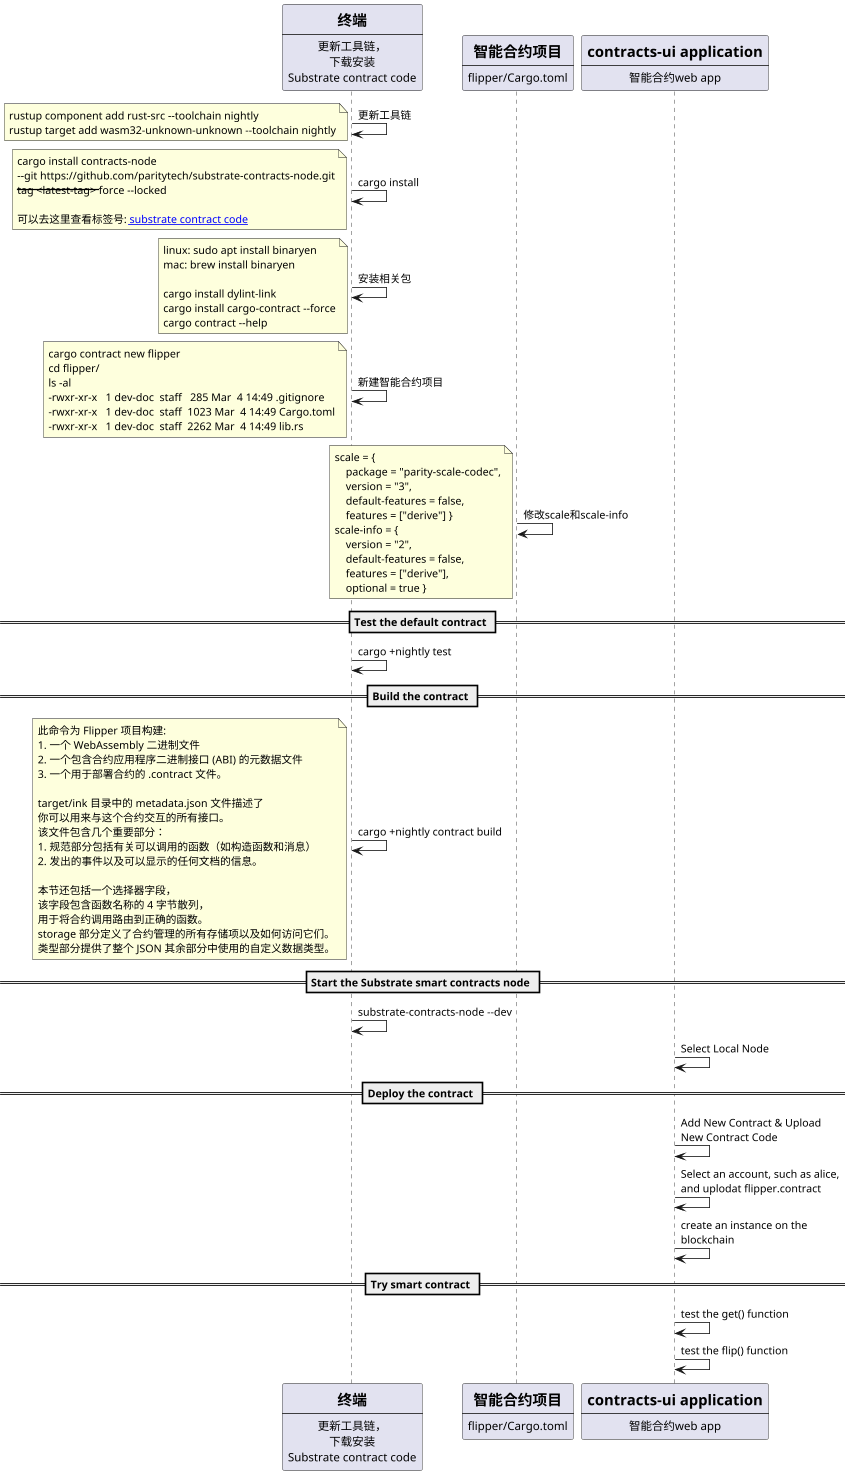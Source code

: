 @startuml
scale 850 width
skinparam maxMessageSize 200
participant terminal [
    =终端
    ----
    更新工具链，
    下载安装
    Substrate contract code
]
participant cargo [
    =智能合约项目
    ----
    flipper/Cargo.toml
]
participant contracts [
    =contracts-ui application
    ----
    智能合约web app
]
terminal -> terminal: 更新工具链
note left
rustup component add rust-src --toolchain nightly
rustup target add wasm32-unknown-unknown --toolchain nightly
end note
terminal -> terminal: cargo install
note left
cargo install contracts-node
--git https://github.com/paritytech/substrate-contracts-node.git
--tag <latest-tag> --force --locked

可以去这里查看标签号: [[https://github.com/paritytech/substrate-contracts-node/releases substrate contract code]]
end note
terminal -> terminal: 安装相关包
note left
linux: sudo apt install binaryen
mac: brew install binaryen

cargo install dylint-link
cargo install cargo-contract --force
cargo contract --help
end note
terminal -> terminal: 新建智能合约项目
note left
cargo contract new flipper
cd flipper/
ls -al
-rwxr-xr-x   1 dev-doc  staff   285 Mar  4 14:49 .gitignore
-rwxr-xr-x   1 dev-doc  staff  1023 Mar  4 14:49 Cargo.toml
-rwxr-xr-x   1 dev-doc  staff  2262 Mar  4 14:49 lib.rs
end note
cargo -> cargo: 修改scale和scale-info
note left
scale = {
    package = "parity-scale-codec",
    version = "3",
    default-features = false,
    features = ["derive"] }
scale-info = {
    version = "2",
    default-features = false,
    features = ["derive"],
    optional = true }
end note
== Test the default contract ==
terminal -> terminal: cargo +nightly test
== Build the contract ==
terminal -> terminal: cargo +nightly contract build
note left
此命令为 Flipper 项目构建:
1. 一个 WebAssembly 二进制文件
2. 一个包含合约应用程序二进制接口 (ABI) 的元数据文件
3. 一个用于部署合约的 .contract 文件。

target/ink 目录中的 metadata.json 文件描述了
你可以用来与这个合约交互的所有接口。
该文件包含几个重要部分：
1. 规范部分包括有关可以调用的函数（如构造函数和消息）
2. 发出的事件以及可以显示的任何文档的信息。

本节还包括一个选择器字段，
该字段包含函数名称的 4 字节散列，
用于将合约调用路由到正确的函数。
storage 部分定义了合约管理的所有存储项以及如何访问它们。
类型部分提供了整个 JSON 其余部分中使用的自定义数据类型。
end note
== Start the Substrate smart contracts node ==
terminal -> terminal: substrate-contracts-node --dev
contracts -> contracts: Select Local Node
== Deploy the contract ==
contracts -> contracts: Add New Contract & Upload New Contract Code
contracts -> contracts: Select an account, such as alice, and uplodat flipper.contract
contracts -> contracts: create an instance on the blockchain
== Try smart contract ==
contracts -> contracts: test the get() function
contracts -> contracts: test the flip() function
@enduml